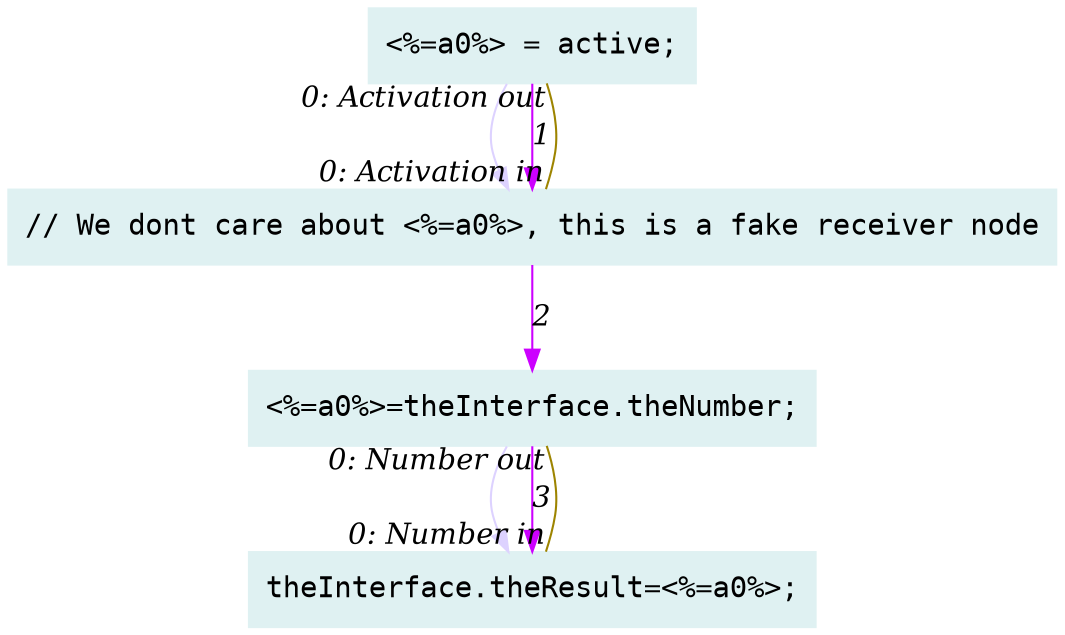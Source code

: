 digraph g{node_2243 [shape="box", style="filled", color="#dff1f2", fontname="Courier", label="<%=a0%>=theInterface.theNumber;
" ]
node_2245 [shape="box", style="filled", color="#dff1f2", fontname="Courier", label="theInterface.theResult=<%=a0%>;
" ]
node_2260 [shape="box", style="filled", color="#dff1f2", fontname="Courier", label="<%=a0%> = active;
" ]
node_2279 [shape="box", style="filled", color="#dff1f2", fontname="Courier", label="// We dont care about <%=a0%>, this is a fake receiver node
" ]
node_2243 -> node_2245 [dir=forward, arrowHead=normal, fontname="Times-Italic", arrowsize=1, color="#ddd2ff", label="",  headlabel="", taillabel="" ]
node_2260 -> node_2279 [dir=forward, arrowHead=normal, fontname="Times-Italic", arrowsize=1, color="#ddd2ff", label="",  headlabel="", taillabel="" ]
node_2260 -> node_2279 [dir=forward, arrowHead=normal, fontname="Times-Italic", arrowsize=1, color="#cc00ff", label="1",  headlabel="", taillabel="" ]
node_2279 -> node_2243 [dir=forward, arrowHead=normal, fontname="Times-Italic", arrowsize=1, color="#cc00ff", label="2",  headlabel="", taillabel="" ]
node_2243 -> node_2245 [dir=forward, arrowHead=normal, fontname="Times-Italic", arrowsize=1, color="#cc00ff", label="3",  headlabel="", taillabel="" ]
node_2243 -> node_2245 [dir=none, arrowHead=none, fontname="Times-Italic", arrowsize=1, color="#9d8400", label="",  headlabel="0: Number in", taillabel="0: Number out" ]
node_2260 -> node_2279 [dir=none, arrowHead=none, fontname="Times-Italic", arrowsize=1, color="#9d8400", label="",  headlabel="0: Activation in", taillabel="0: Activation out" ]
}